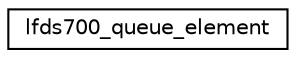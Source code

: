digraph "Graphical Class Hierarchy"
{
 // LATEX_PDF_SIZE
  edge [fontname="Helvetica",fontsize="10",labelfontname="Helvetica",labelfontsize="10"];
  node [fontname="Helvetica",fontsize="10",shape=record];
  rankdir="LR";
  Node0 [label="lfds700_queue_element",height=0.2,width=0.4,color="black", fillcolor="white", style="filled",URL="$structlfds700__queue__element.html",tooltip=" "];
}
